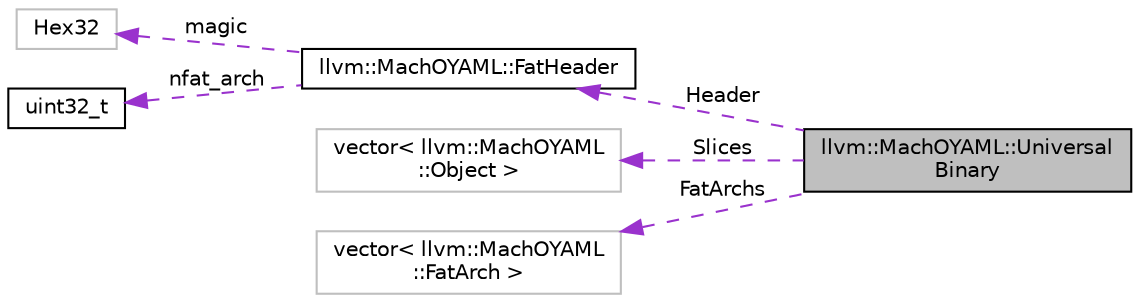 digraph "llvm::MachOYAML::UniversalBinary"
{
 // LATEX_PDF_SIZE
  bgcolor="transparent";
  edge [fontname="Helvetica",fontsize="10",labelfontname="Helvetica",labelfontsize="10"];
  node [fontname="Helvetica",fontsize="10",shape=record];
  rankdir="LR";
  Node1 [label="llvm::MachOYAML::Universal\lBinary",height=0.2,width=0.4,color="black", fillcolor="grey75", style="filled", fontcolor="black",tooltip=" "];
  Node2 -> Node1 [dir="back",color="darkorchid3",fontsize="10",style="dashed",label=" Header" ,fontname="Helvetica"];
  Node2 [label="llvm::MachOYAML::FatHeader",height=0.2,width=0.4,color="black",URL="$structllvm_1_1MachOYAML_1_1FatHeader.html",tooltip=" "];
  Node3 -> Node2 [dir="back",color="darkorchid3",fontsize="10",style="dashed",label=" magic" ,fontname="Helvetica"];
  Node3 [label="Hex32",height=0.2,width=0.4,color="grey75",tooltip=" "];
  Node4 -> Node2 [dir="back",color="darkorchid3",fontsize="10",style="dashed",label=" nfat_arch" ,fontname="Helvetica"];
  Node4 [label="uint32_t",height=0.2,width=0.4,color="black",URL="$classuint32__t.html",tooltip=" "];
  Node5 -> Node1 [dir="back",color="darkorchid3",fontsize="10",style="dashed",label=" Slices" ,fontname="Helvetica"];
  Node5 [label="vector\< llvm::MachOYAML\l::Object \>",height=0.2,width=0.4,color="grey75",tooltip=" "];
  Node6 -> Node1 [dir="back",color="darkorchid3",fontsize="10",style="dashed",label=" FatArchs" ,fontname="Helvetica"];
  Node6 [label="vector\< llvm::MachOYAML\l::FatArch \>",height=0.2,width=0.4,color="grey75",tooltip=" "];
}
